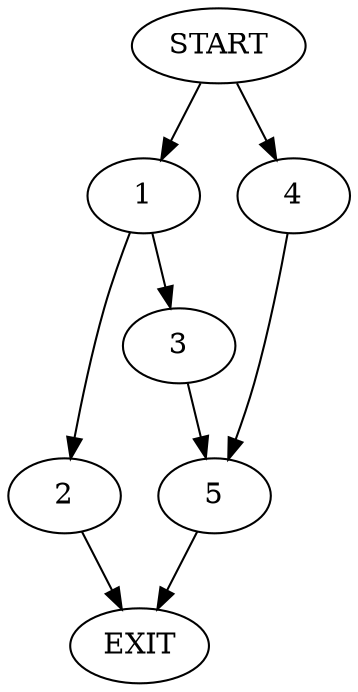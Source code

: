 digraph { 
0 [label="START"];
1;
2;
3;
4;
5;
6[label="EXIT"];
0 -> 1;
0 -> 4;
1 -> 2;
1 -> 3;
2 -> 6;
3 -> 5;
4 -> 5;
5 -> 6;
}